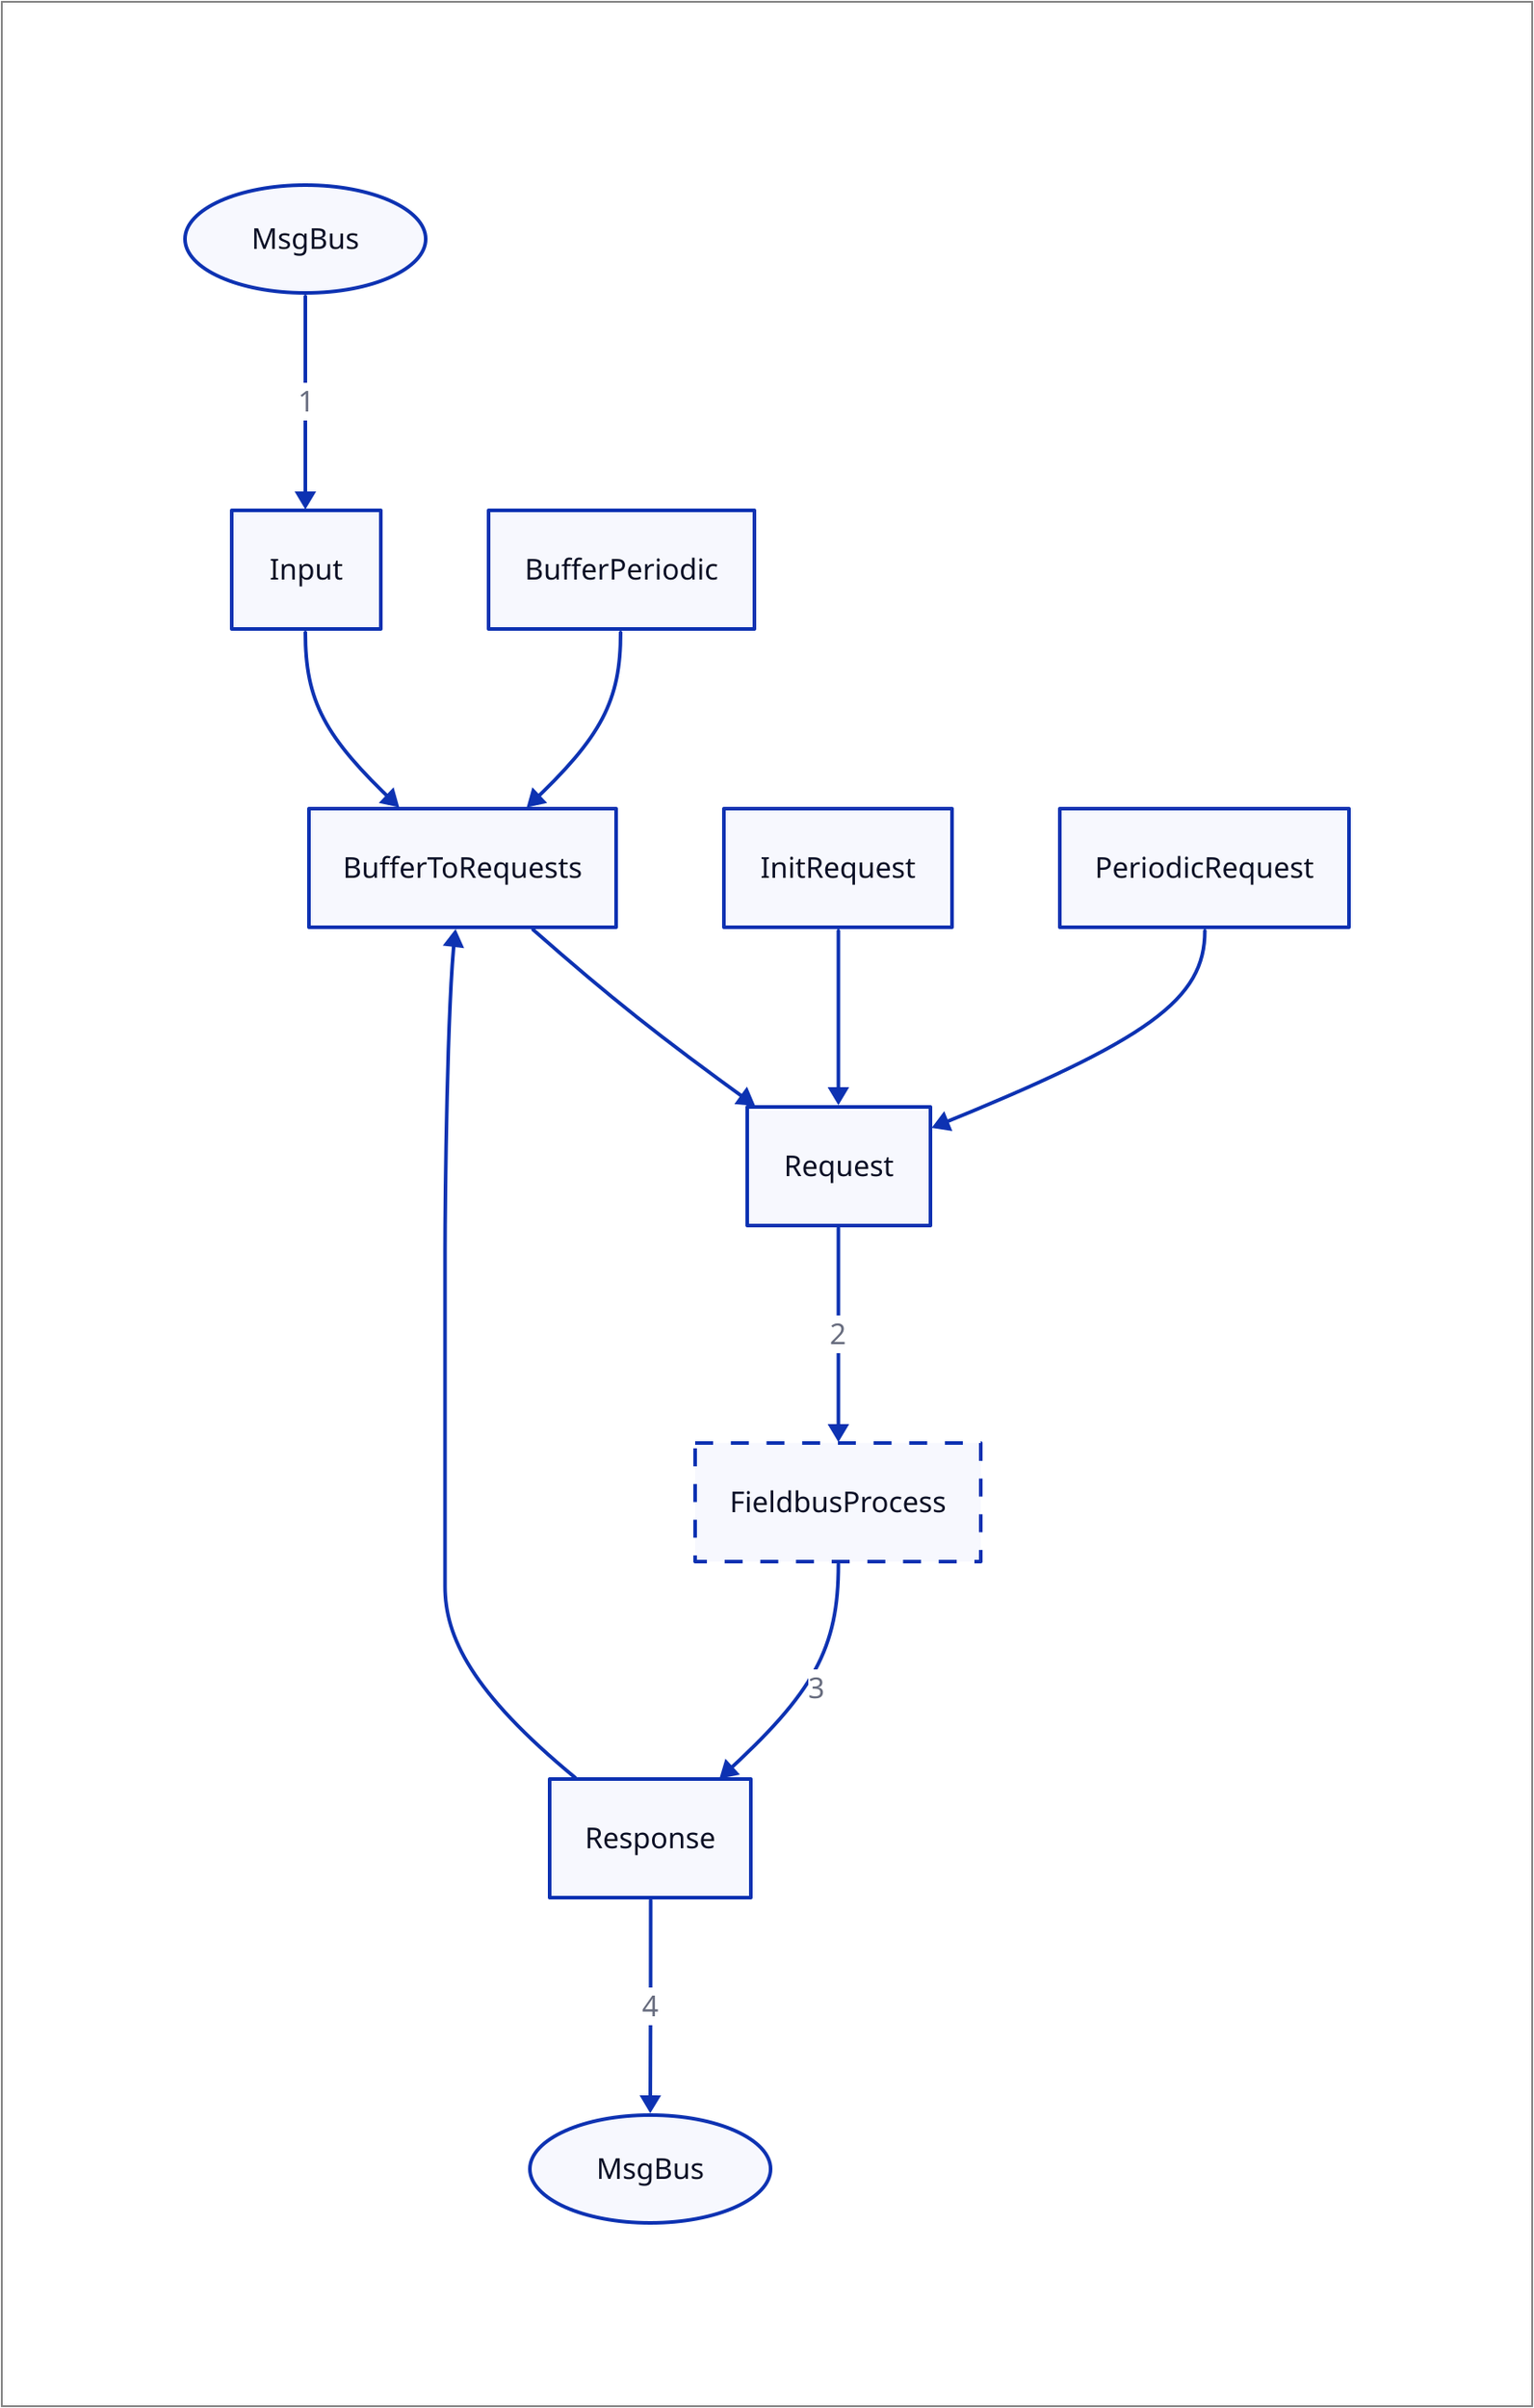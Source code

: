 vars: {
  d2-config: {
    # layout-engine: elk
    theme-id: 1
  }
}

style {
    stroke-width: 1
    stroke: gray
}

MsgBusIn: MsgBus {
    shape: oval
}
MsgBusIn -> Input: "1"

Input
Input -> BufferToRequests

BufferPeriodic
BufferPeriodic -> BufferToRequests

BufferToRequests
BufferToRequests -> Request

InitRequest
InitRequest -> Request

PeriodicRequest
PeriodicRequest -> Request

Request
Request -> FieldbusProcess: "2"

FieldbusProcess {
    style.stroke-dash: 5
}
FieldbusProcess -> Response: "3"

Response
Response -> MsgBusOut: "4"
Response -> BufferToRequests

MsgBusOut: MsgBus {
    shape: oval
}
